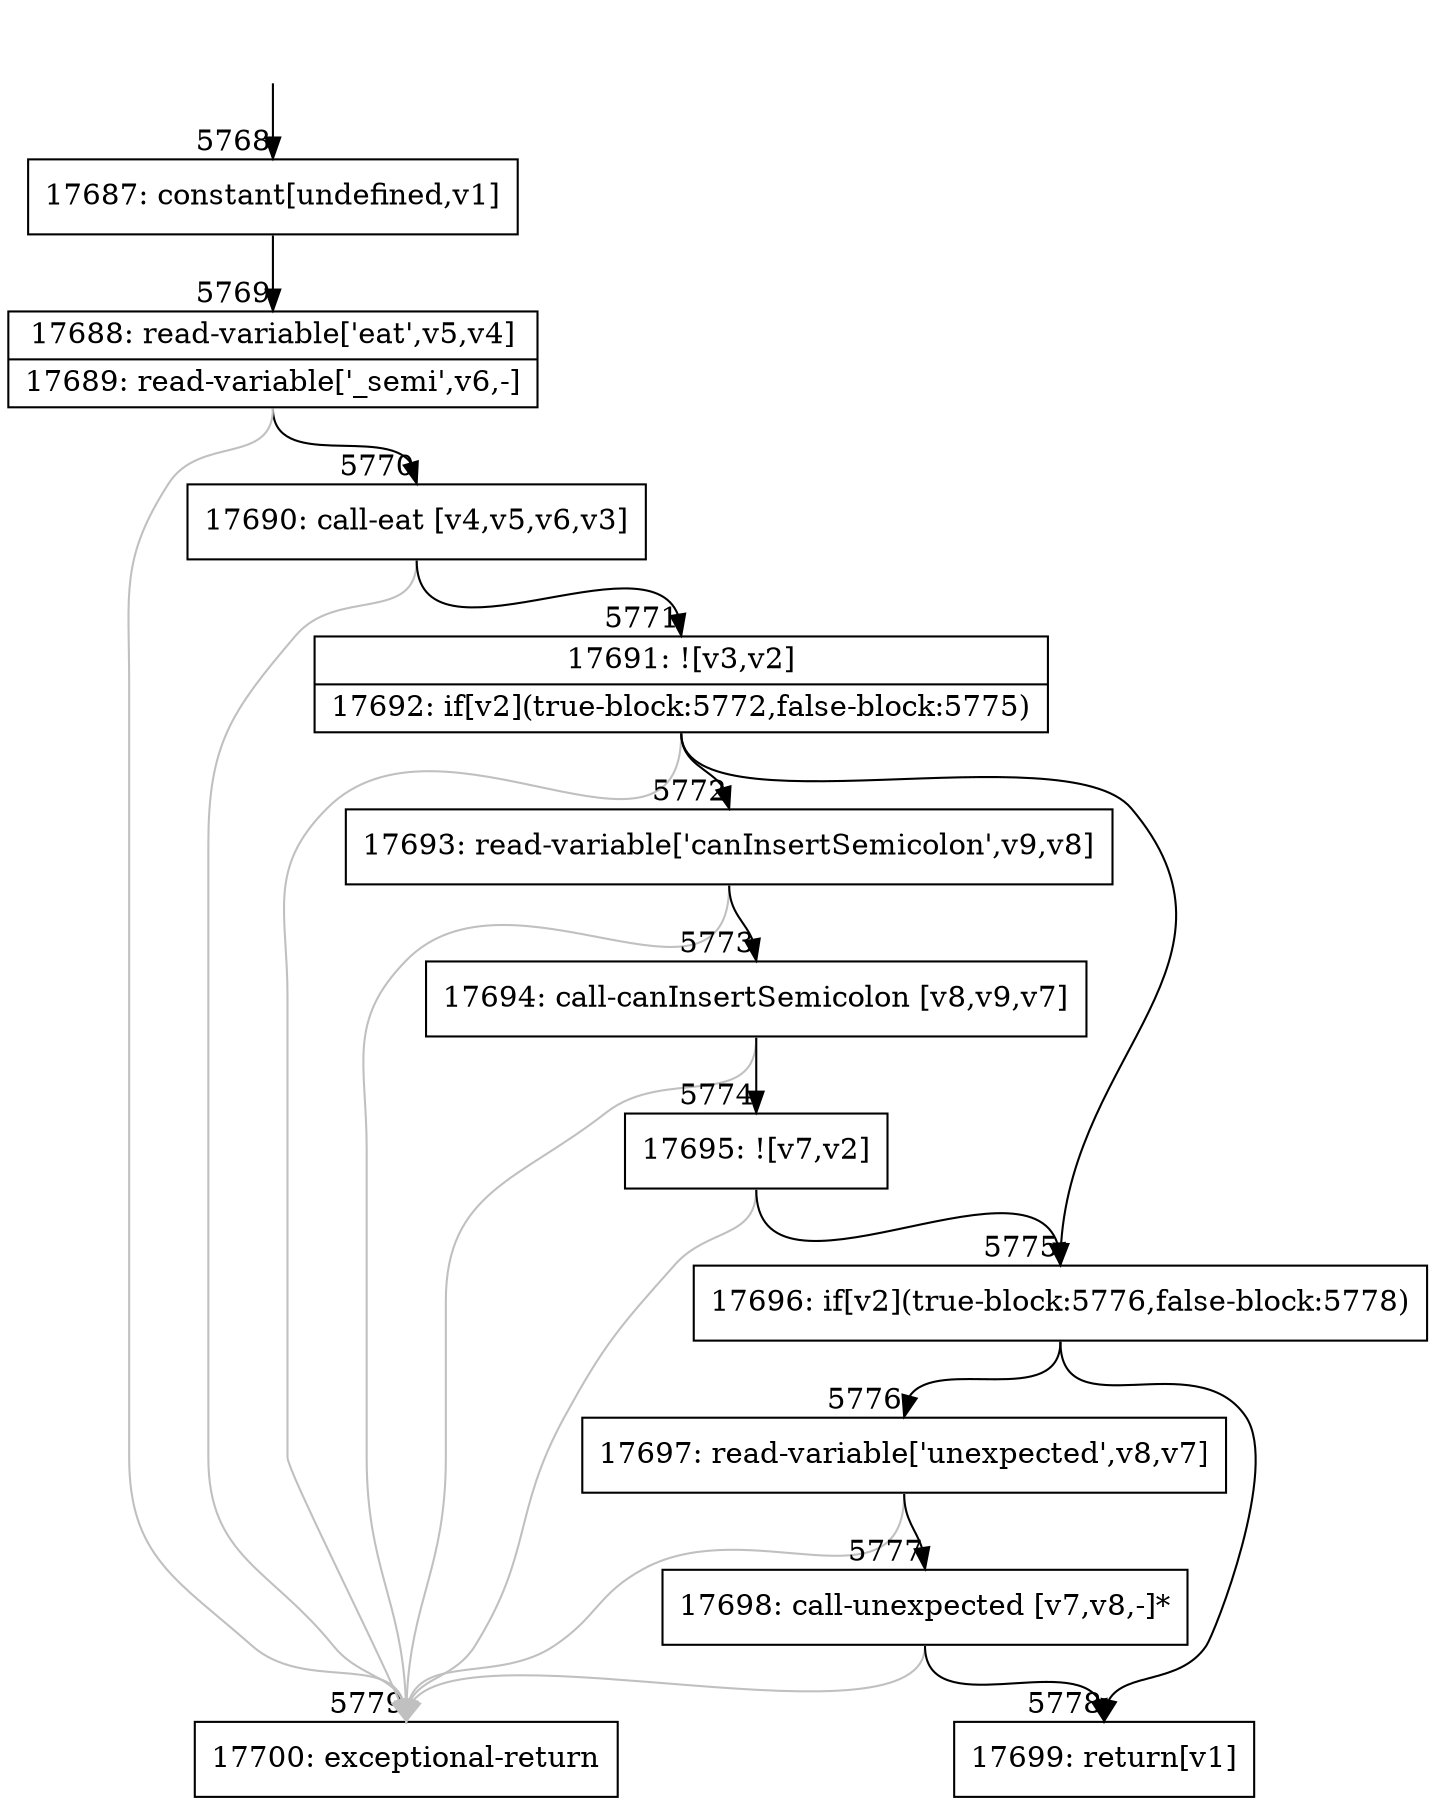 digraph {
rankdir="TD"
BB_entry338[shape=none,label=""];
BB_entry338 -> BB5768 [tailport=s, headport=n, headlabel="    5768"]
BB5768 [shape=record label="{17687: constant[undefined,v1]}" ] 
BB5768 -> BB5769 [tailport=s, headport=n, headlabel="      5769"]
BB5769 [shape=record label="{17688: read-variable['eat',v5,v4]|17689: read-variable['_semi',v6,-]}" ] 
BB5769 -> BB5770 [tailport=s, headport=n, headlabel="      5770"]
BB5769 -> BB5779 [tailport=s, headport=n, color=gray, headlabel="      5779"]
BB5770 [shape=record label="{17690: call-eat [v4,v5,v6,v3]}" ] 
BB5770 -> BB5771 [tailport=s, headport=n, headlabel="      5771"]
BB5770 -> BB5779 [tailport=s, headport=n, color=gray]
BB5771 [shape=record label="{17691: ![v3,v2]|17692: if[v2](true-block:5772,false-block:5775)}" ] 
BB5771 -> BB5775 [tailport=s, headport=n, headlabel="      5775"]
BB5771 -> BB5772 [tailport=s, headport=n, headlabel="      5772"]
BB5771 -> BB5779 [tailport=s, headport=n, color=gray]
BB5772 [shape=record label="{17693: read-variable['canInsertSemicolon',v9,v8]}" ] 
BB5772 -> BB5773 [tailport=s, headport=n, headlabel="      5773"]
BB5772 -> BB5779 [tailport=s, headport=n, color=gray]
BB5773 [shape=record label="{17694: call-canInsertSemicolon [v8,v9,v7]}" ] 
BB5773 -> BB5774 [tailport=s, headport=n, headlabel="      5774"]
BB5773 -> BB5779 [tailport=s, headport=n, color=gray]
BB5774 [shape=record label="{17695: ![v7,v2]}" ] 
BB5774 -> BB5775 [tailport=s, headport=n]
BB5774 -> BB5779 [tailport=s, headport=n, color=gray]
BB5775 [shape=record label="{17696: if[v2](true-block:5776,false-block:5778)}" ] 
BB5775 -> BB5776 [tailport=s, headport=n, headlabel="      5776"]
BB5775 -> BB5778 [tailport=s, headport=n, headlabel="      5778"]
BB5776 [shape=record label="{17697: read-variable['unexpected',v8,v7]}" ] 
BB5776 -> BB5777 [tailport=s, headport=n, headlabel="      5777"]
BB5776 -> BB5779 [tailport=s, headport=n, color=gray]
BB5777 [shape=record label="{17698: call-unexpected [v7,v8,-]*}" ] 
BB5777 -> BB5778 [tailport=s, headport=n]
BB5777 -> BB5779 [tailport=s, headport=n, color=gray]
BB5778 [shape=record label="{17699: return[v1]}" ] 
BB5779 [shape=record label="{17700: exceptional-return}" ] 
//#$~ 5826
}
